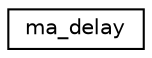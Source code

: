 digraph "Graphical Class Hierarchy"
{
 // LATEX_PDF_SIZE
  edge [fontname="Helvetica",fontsize="10",labelfontname="Helvetica",labelfontsize="10"];
  node [fontname="Helvetica",fontsize="10",shape=record];
  rankdir="LR";
  Node0 [label="ma_delay",height=0.2,width=0.4,color="black", fillcolor="white", style="filled",URL="$structma__delay.html",tooltip=" "];
}
